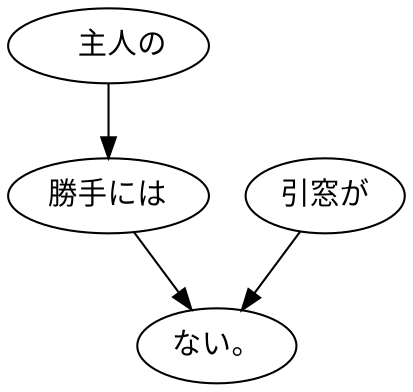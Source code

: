 digraph graph3289 {
	node0 [label="　主人の"];
	node1 [label="勝手には"];
	node2 [label="引窓が"];
	node3 [label="ない。"];
	node0 -> node1;
	node1 -> node3;
	node2 -> node3;
}
